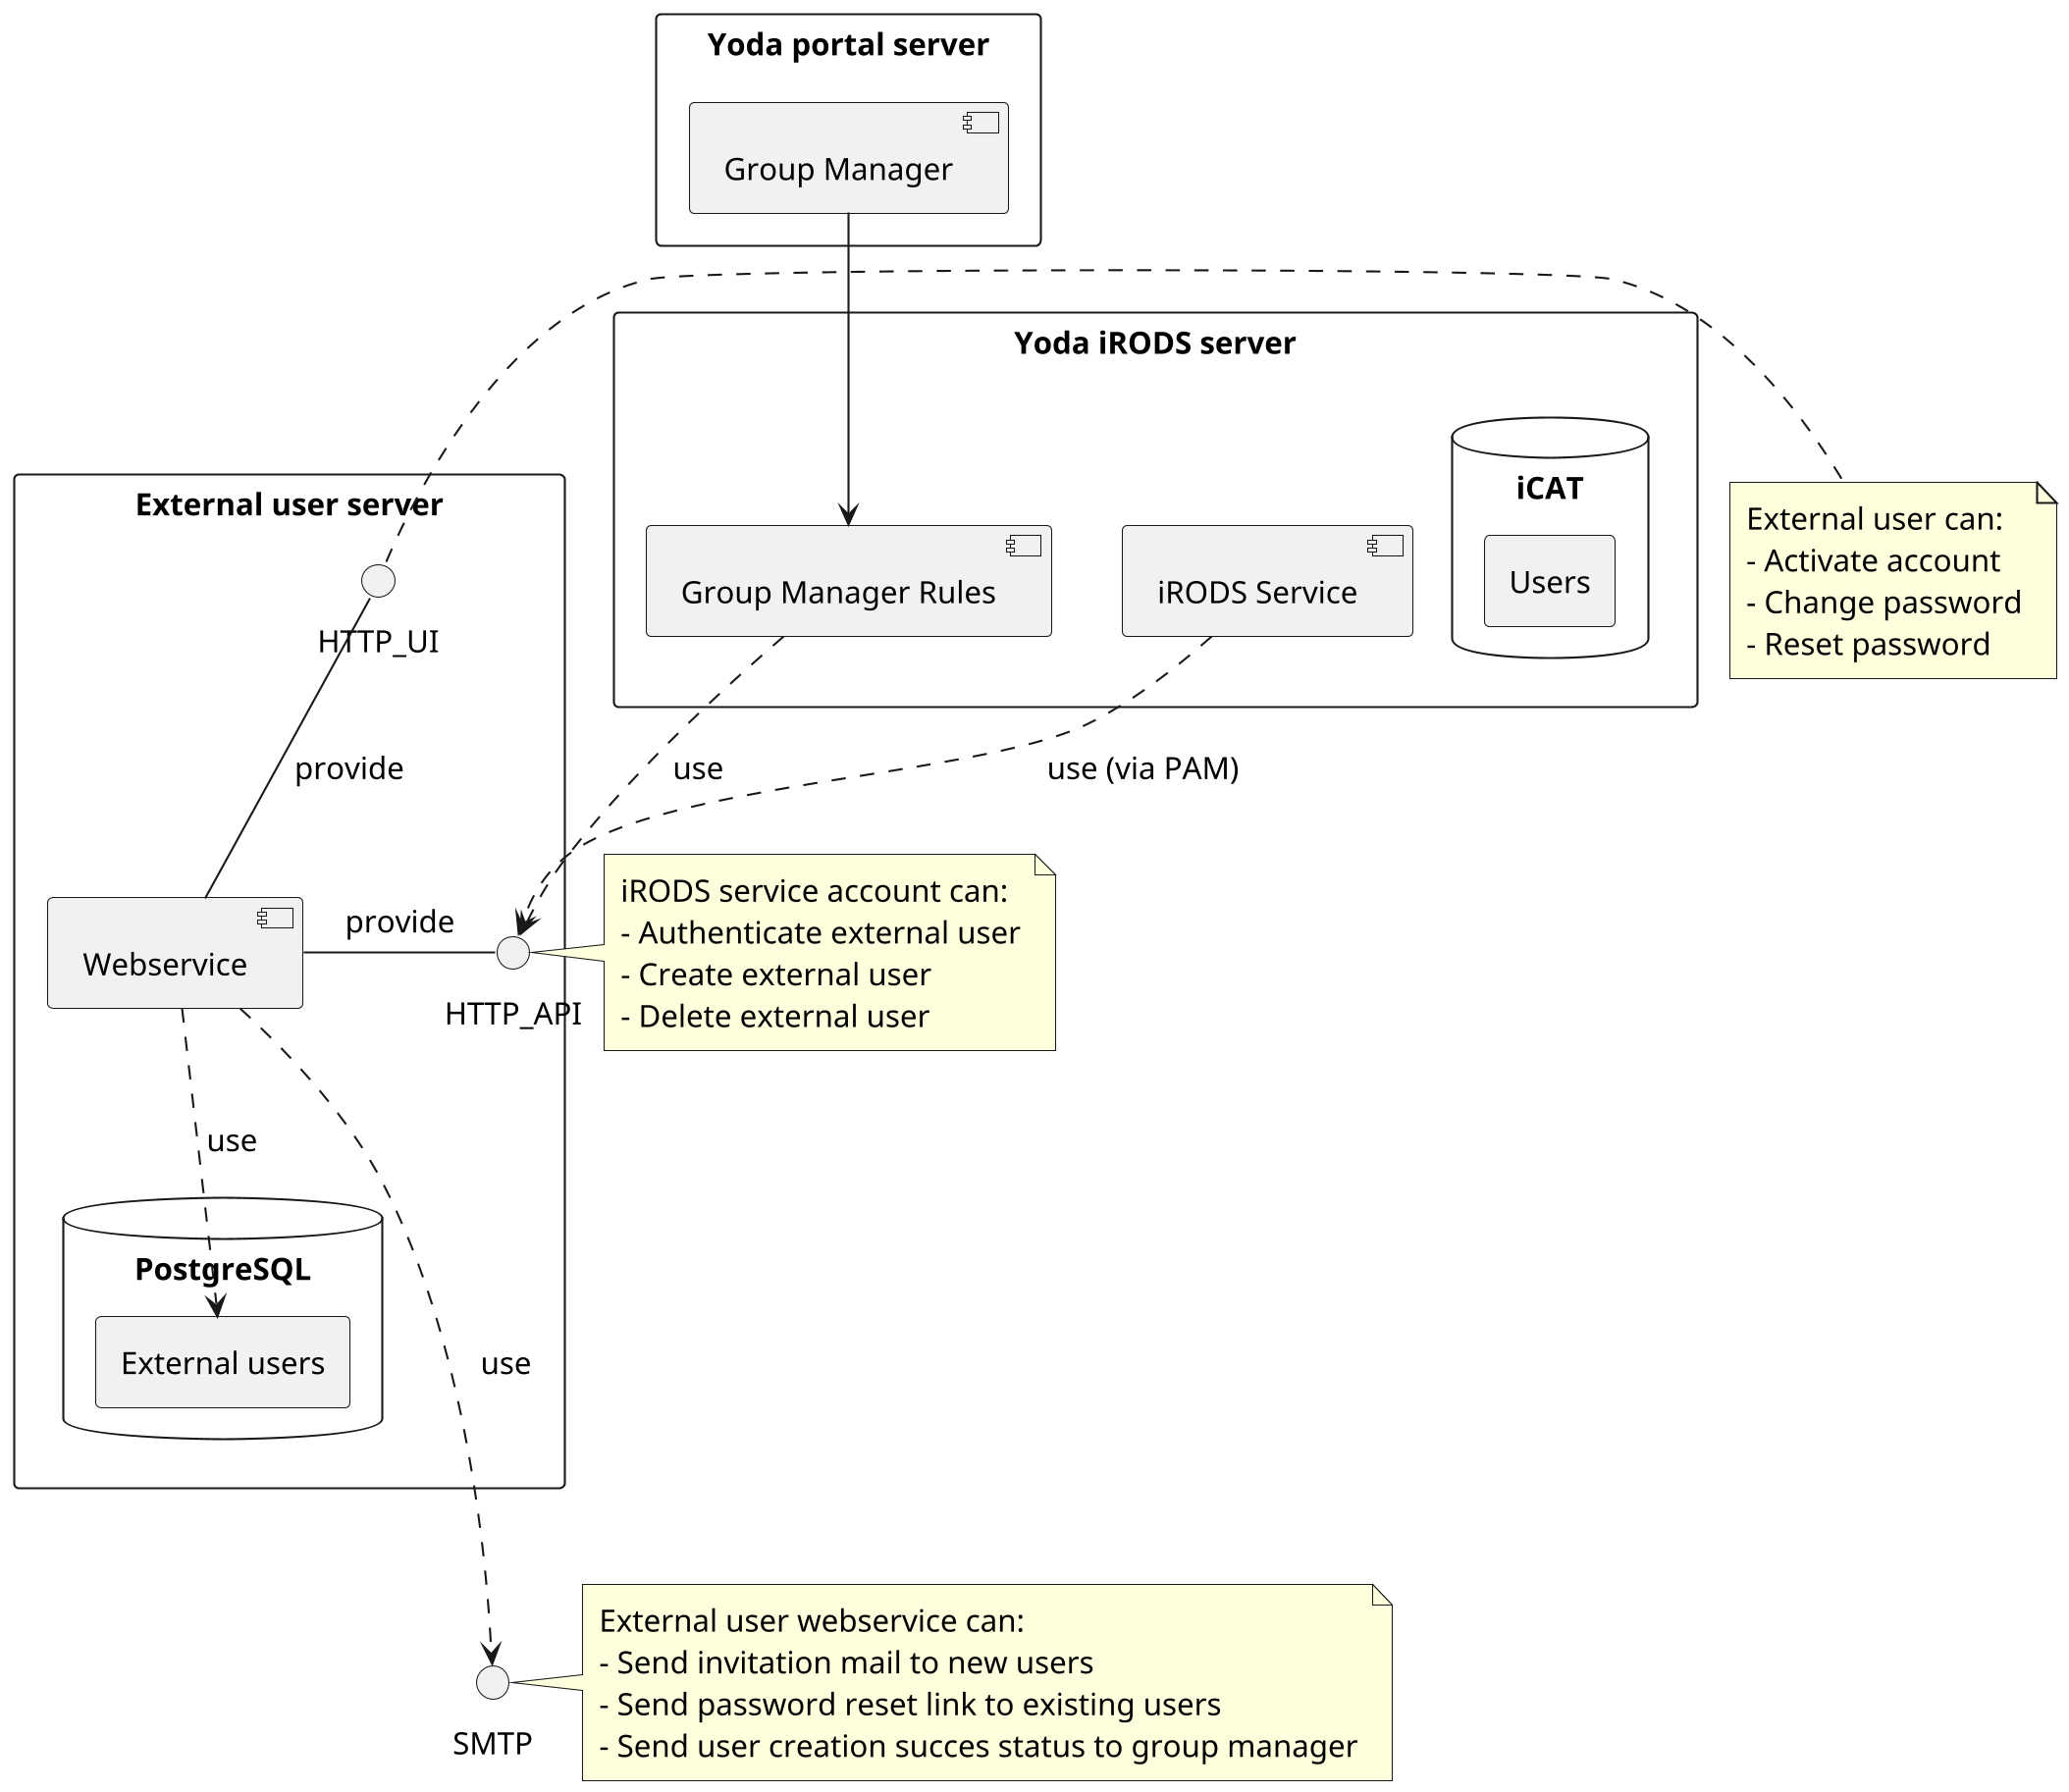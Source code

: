 @startuml

skinparam componentStyle uml2
skinparam defaultFontName CMU Serif
skinparam defaultFontSize 15
skinparam padding 2
skinparam shadowing false
skinparam dpi 200

rectangle "External user server" {

    HTTP_UI  -- [Webservice] :provide
    HTTP_API - [Webservice] :provide

    database "PostgreSQL" {
        rectangle "External users" as extusers {
        }
    }

    [Webservice] .d.> extusers : use
}

note right of HTTP_UI
    External user can:
    - Activate account
    - Change password
    - Reset password
end note

note right of HTTP_API
    iRODS service account can:
    - Authenticate external user
    - Create external user
    - Delete external user
end note

rectangle "Yoda iRODS server" {
    [Group Manager Rules] .> HTTP_API : use
    [iRODS Service]       ..> HTTP_API : use (via PAM)
    database "iCAT" {
        rectangle "Users" {
        }
    }
}

rectangle "Yoda portal server" {
    [Group Manager] -d-> [Group Manager Rules]
}

[Webservice] ...> SMTP : use

note right of SMTP
    External user webservice can:
    - Send invitation mail to new users
    - Send password reset link to existing users
    - Send user creation succes status to group manager
end note

@enduml
